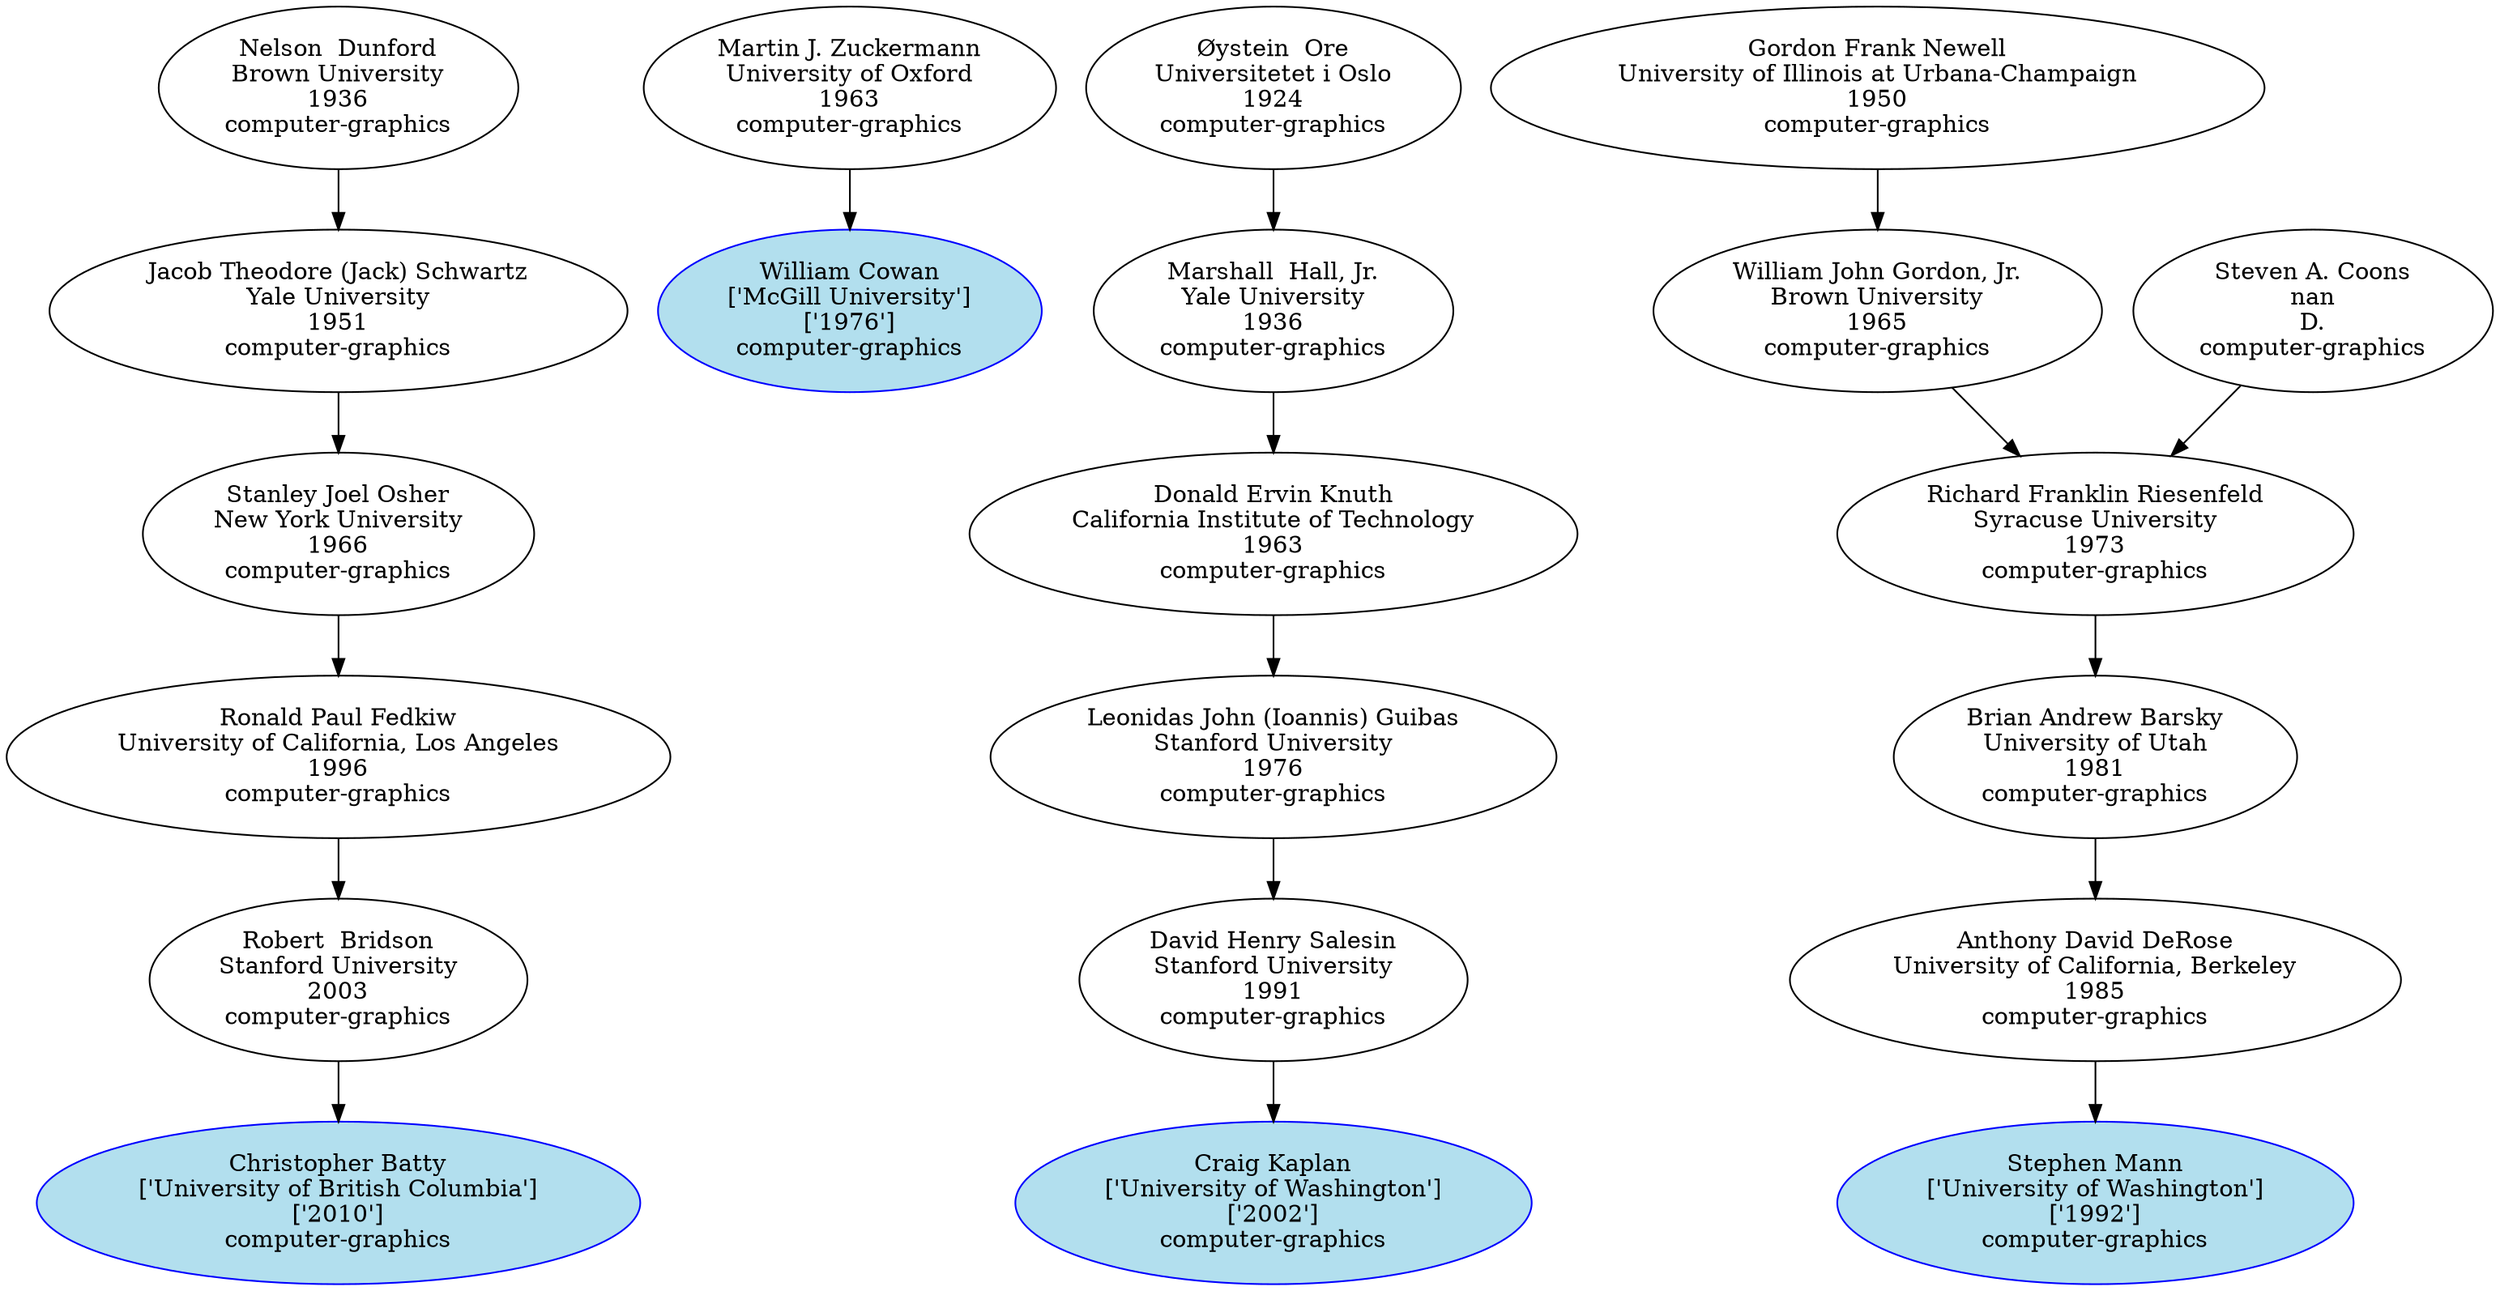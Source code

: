 digraph "Academic Genealogy for computer-graphics" {
	147355 [label="Christopher Batty
['University of British Columbia']
['2010']
computer-graphics" color=blue fillcolor=lightblue2 style=filled]
	66906 [label="William Cowan
['McGill University']
['1976']
computer-graphics" color=blue fillcolor=lightblue2 style=filled]
	78067 [label="Craig Kaplan
['University of Washington']
['2002']
computer-graphics" color=blue fillcolor=lightblue2 style=filled]
	71953 [label="Stephen Mann
['University of Washington']
['1992']
computer-graphics" color=blue fillcolor=lightblue2 style=filled]
	70795 [label="Robert  Bridson
Stanford University
2003
computer-graphics"]
	128095 [label="Martin J. Zuckermann
University of Oxford
1963
computer-graphics"]
	50412 [label="David Henry Salesin
Stanford University
1991
computer-graphics"]
	33763 [label="Anthony David DeRose
University of California, Berkeley
1985
computer-graphics"]
	36653 [label="Ronald Paul Fedkiw
University of California, Los Angeles
1996
computer-graphics"]
	39940 [label="Leonidas John (Ioannis) Guibas
Stanford University
1976
computer-graphics"]
	50070 [label="Brian Andrew Barsky
University of Utah
1981
computer-graphics"]
	11645 [label="Stanley Joel Osher
New York University
1966
computer-graphics"]
	10416 [label="Donald Ervin Knuth
California Institute of Technology
1963
computer-graphics"]
	16454 [label="Richard Franklin Riesenfeld
Syracuse University
1973
computer-graphics"]
	13409 [label="Jacob Theodore (Jack) Schwartz
Yale University
1951
computer-graphics"]
	6807 [label="Marshall  Hall, Jr.
Yale University
1936
computer-graphics"]
	14382 [label="William John Gordon, Jr.
Brown University
1965
computer-graphics"]
	96017 [label="Steven A. Coons
nan
D.
computer-graphics"]
	4299 [label="Nelson  Dunford
Brown University
1936
computer-graphics"]
	11890 [label="Øystein  Ore
Universitetet i Oslo
1924
computer-graphics"]
	13797 [label="Gordon Frank Newell
University of Illinois at Urbana-Champaign
1950
computer-graphics"]
	70795 -> 147355
	128095 -> 66906
	50412 -> 78067
	33763 -> 71953
	36653 -> 70795
	39940 -> 50412
	50070 -> 33763
	11645 -> 36653
	10416 -> 39940
	16454 -> 50070
	13409 -> 11645
	6807 -> 10416
	14382 -> 16454
	96017 -> 16454
	4299 -> 13409
	11890 -> 6807
	13797 -> 14382
}
